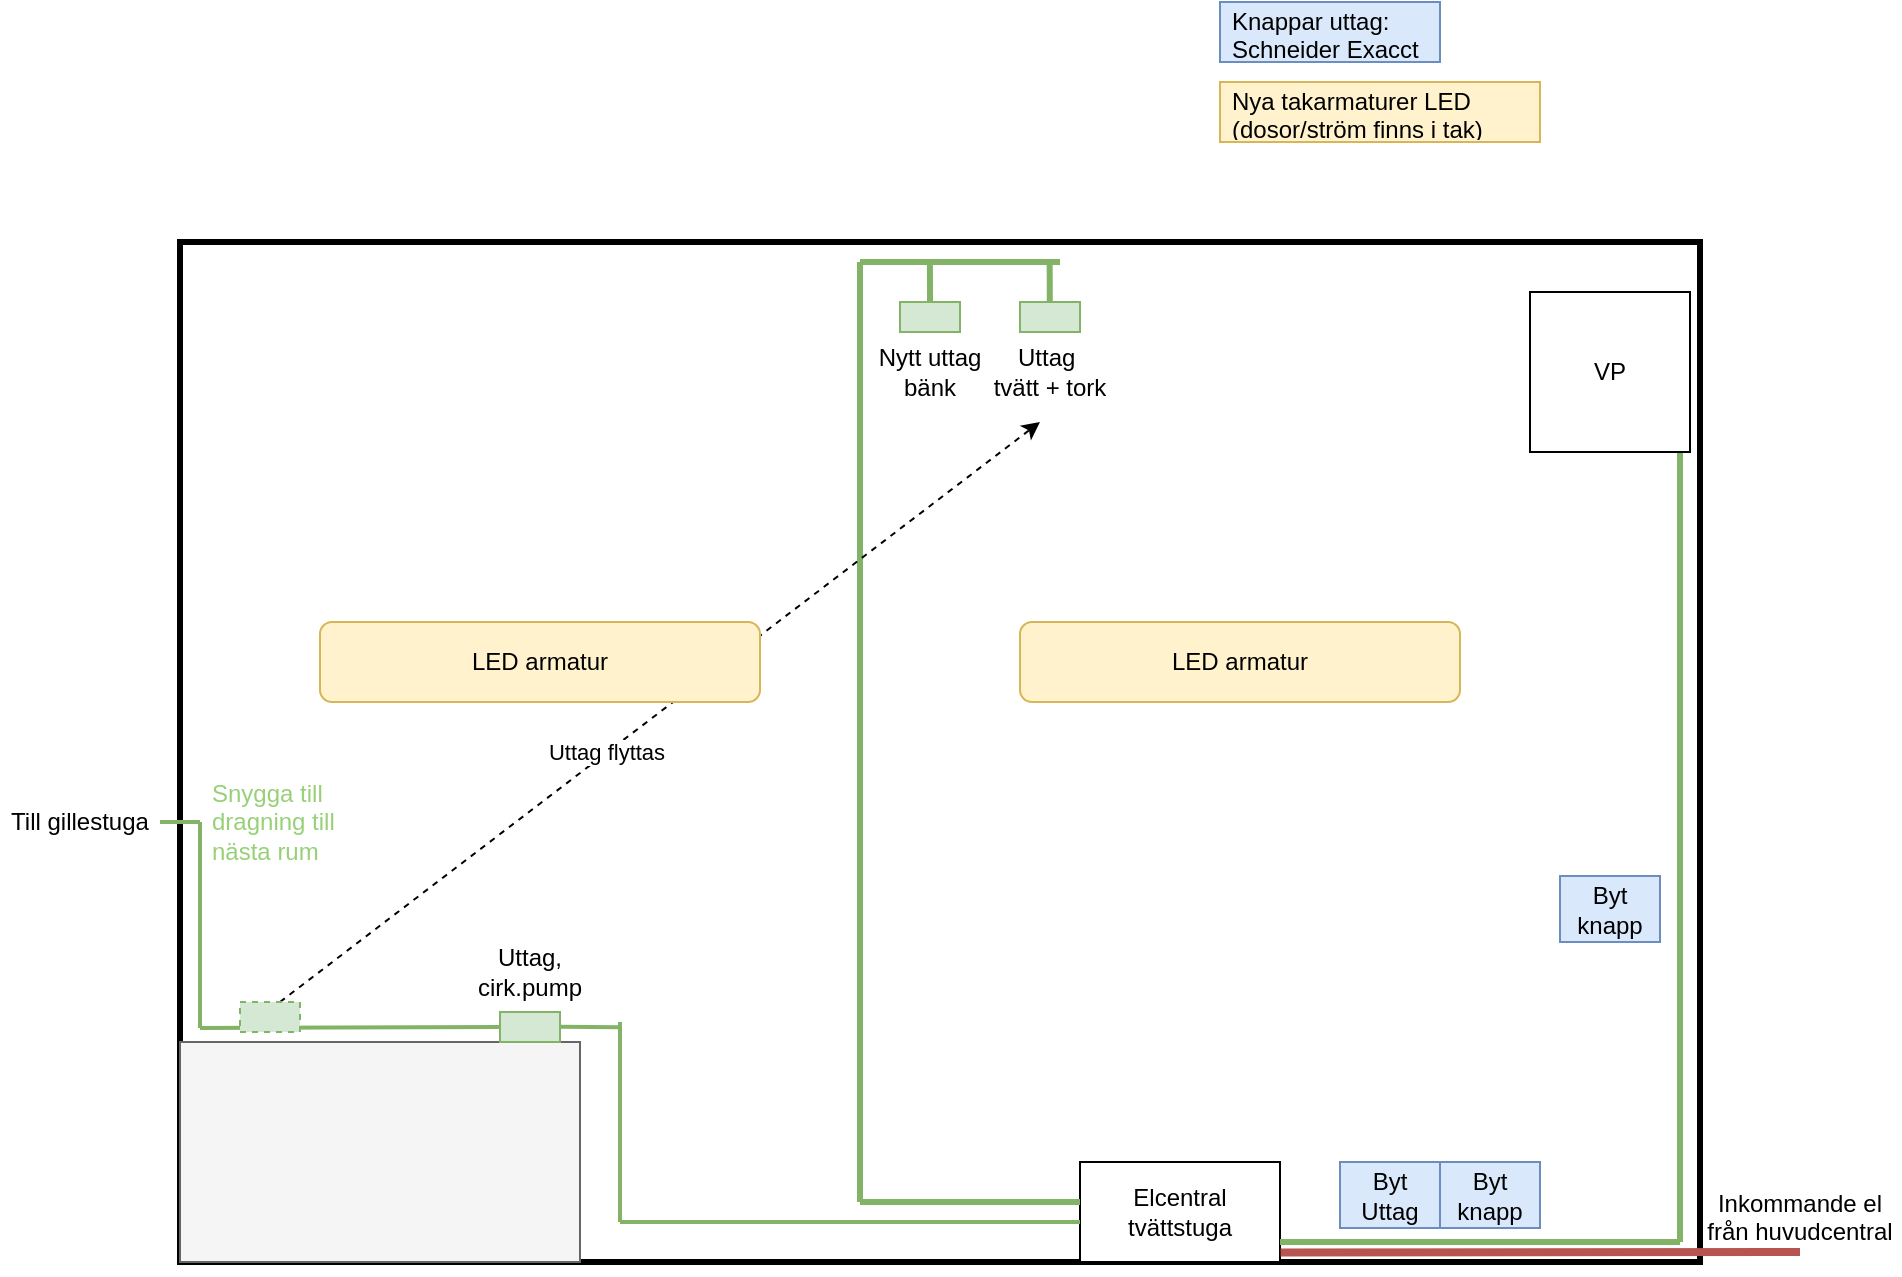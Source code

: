 <mxfile version="26.0.11">
  <diagram name="Sida-1" id="L07-y8UXEJwBaghetgIL">
    <mxGraphModel dx="2019" dy="753" grid="1" gridSize="10" guides="1" tooltips="1" connect="1" arrows="1" fold="1" page="1" pageScale="1" pageWidth="827" pageHeight="1169" math="0" shadow="0">
      <root>
        <mxCell id="0" />
        <mxCell id="1" parent="0" />
        <mxCell id="Rqa-_e-nAdZjuFTvBe6h-2" value="" style="rounded=0;whiteSpace=wrap;html=1;movable=1;resizable=1;rotatable=1;deletable=1;editable=1;locked=0;connectable=1;strokeWidth=3;" vertex="1" parent="1">
          <mxGeometry x="10" y="280" width="760" height="510" as="geometry" />
        </mxCell>
        <mxCell id="Rqa-_e-nAdZjuFTvBe6h-3" value="" style="rounded=0;whiteSpace=wrap;html=1;fillColor=#f5f5f5;fontColor=#333333;strokeColor=#666666;movable=0;resizable=0;rotatable=0;deletable=0;editable=0;locked=1;connectable=0;" vertex="1" parent="1">
          <mxGeometry x="10" y="680" width="200" height="110" as="geometry" />
        </mxCell>
        <mxCell id="Rqa-_e-nAdZjuFTvBe6h-4" value="Elcentral&lt;br&gt;tvättstuga" style="rounded=0;whiteSpace=wrap;html=1;" vertex="1" parent="1">
          <mxGeometry x="460" y="740" width="100" height="50" as="geometry" />
        </mxCell>
        <mxCell id="Rqa-_e-nAdZjuFTvBe6h-5" value="" style="endArrow=none;html=1;rounded=0;fillColor=#d5e8d4;strokeColor=#82b366;strokeWidth=2;" edge="1" parent="1">
          <mxGeometry width="50" height="50" relative="1" as="geometry">
            <mxPoint x="230" y="770" as="sourcePoint" />
            <mxPoint x="460" y="770" as="targetPoint" />
          </mxGeometry>
        </mxCell>
        <mxCell id="Rqa-_e-nAdZjuFTvBe6h-6" value="" style="endArrow=none;html=1;rounded=0;fillColor=#d5e8d4;strokeColor=#82b366;strokeWidth=2;" edge="1" parent="1">
          <mxGeometry width="50" height="50" relative="1" as="geometry">
            <mxPoint x="230" y="770" as="sourcePoint" />
            <mxPoint x="230" y="670" as="targetPoint" />
          </mxGeometry>
        </mxCell>
        <mxCell id="Rqa-_e-nAdZjuFTvBe6h-7" value="" style="endArrow=none;html=1;rounded=0;fillColor=#d5e8d4;strokeColor=#82b366;strokeWidth=2;" edge="1" parent="1" source="Rqa-_e-nAdZjuFTvBe6h-9">
          <mxGeometry width="50" height="50" relative="1" as="geometry">
            <mxPoint x="230" y="670" as="sourcePoint" />
            <mxPoint x="20" y="673" as="targetPoint" />
          </mxGeometry>
        </mxCell>
        <mxCell id="Rqa-_e-nAdZjuFTvBe6h-10" value="" style="endArrow=none;html=1;rounded=0;fillColor=#d5e8d4;strokeColor=#82b366;strokeWidth=2;" edge="1" parent="1">
          <mxGeometry width="50" height="50" relative="1" as="geometry">
            <mxPoint x="230" y="672.67" as="sourcePoint" />
            <mxPoint x="200" y="672.337" as="targetPoint" />
          </mxGeometry>
        </mxCell>
        <mxCell id="Rqa-_e-nAdZjuFTvBe6h-9" value="" style="rounded=0;whiteSpace=wrap;html=1;fillColor=#d5e8d4;strokeColor=#82b366;" vertex="1" parent="1">
          <mxGeometry x="170" y="665" width="30" height="15" as="geometry" />
        </mxCell>
        <mxCell id="Rqa-_e-nAdZjuFTvBe6h-12" value="" style="endArrow=none;html=1;rounded=0;fillColor=#d5e8d4;strokeColor=#82b366;strokeWidth=2;" edge="1" parent="1">
          <mxGeometry width="50" height="50" relative="1" as="geometry">
            <mxPoint x="20" y="570" as="sourcePoint" />
            <mxPoint x="20" y="673" as="targetPoint" />
          </mxGeometry>
        </mxCell>
        <mxCell id="Rqa-_e-nAdZjuFTvBe6h-13" value="" style="endArrow=none;html=1;rounded=0;fillColor=#d5e8d4;strokeColor=#82b366;strokeWidth=2;" edge="1" parent="1">
          <mxGeometry width="50" height="50" relative="1" as="geometry">
            <mxPoint x="20" y="570" as="sourcePoint" />
            <mxPoint y="570" as="targetPoint" />
          </mxGeometry>
        </mxCell>
        <mxCell id="Rqa-_e-nAdZjuFTvBe6h-14" value="Uttag, cirk.pump" style="text;html=1;align=center;verticalAlign=middle;whiteSpace=wrap;rounded=0;" vertex="1" parent="1">
          <mxGeometry x="155" y="630" width="60" height="30" as="geometry" />
        </mxCell>
        <mxCell id="Rqa-_e-nAdZjuFTvBe6h-15" value="Till gillestuga" style="text;html=1;align=center;verticalAlign=middle;whiteSpace=wrap;rounded=0;" vertex="1" parent="1">
          <mxGeometry x="-80" y="555" width="80" height="30" as="geometry" />
        </mxCell>
        <mxCell id="Rqa-_e-nAdZjuFTvBe6h-16" value="" style="endArrow=none;html=1;rounded=0;fillColor=#d5e8d4;strokeColor=#82b366;strokeWidth=3;" edge="1" parent="1">
          <mxGeometry width="50" height="50" relative="1" as="geometry">
            <mxPoint x="350" y="760" as="sourcePoint" />
            <mxPoint x="460" y="760" as="targetPoint" />
          </mxGeometry>
        </mxCell>
        <mxCell id="Rqa-_e-nAdZjuFTvBe6h-17" value="" style="endArrow=none;html=1;rounded=0;fillColor=#d5e8d4;strokeColor=#82b366;strokeWidth=3;" edge="1" parent="1">
          <mxGeometry width="50" height="50" relative="1" as="geometry">
            <mxPoint x="350" y="760" as="sourcePoint" />
            <mxPoint x="350" y="290" as="targetPoint" />
          </mxGeometry>
        </mxCell>
        <mxCell id="Rqa-_e-nAdZjuFTvBe6h-20" value="" style="rounded=0;whiteSpace=wrap;html=1;fillColor=#d5e8d4;strokeColor=#82b366;" vertex="1" parent="1">
          <mxGeometry x="370" y="310" width="30" height="15" as="geometry" />
        </mxCell>
        <mxCell id="Rqa-_e-nAdZjuFTvBe6h-22" value="" style="rounded=0;whiteSpace=wrap;html=1;fillColor=#d5e8d4;strokeColor=#82b366;" vertex="1" parent="1">
          <mxGeometry x="430" y="310" width="30" height="15" as="geometry" />
        </mxCell>
        <mxCell id="Rqa-_e-nAdZjuFTvBe6h-23" value="" style="endArrow=none;html=1;rounded=0;fillColor=#d5e8d4;strokeColor=#82b366;strokeWidth=3;exitX=0.5;exitY=0;exitDx=0;exitDy=0;" edge="1" parent="1" source="Rqa-_e-nAdZjuFTvBe6h-20">
          <mxGeometry width="50" height="50" relative="1" as="geometry">
            <mxPoint x="384.92" y="320" as="sourcePoint" />
            <mxPoint x="384.92" y="290" as="targetPoint" />
            <Array as="points">
              <mxPoint x="385" y="300" />
            </Array>
          </mxGeometry>
        </mxCell>
        <mxCell id="Rqa-_e-nAdZjuFTvBe6h-24" value="" style="endArrow=none;html=1;rounded=0;fillColor=#d5e8d4;strokeColor=#82b366;strokeWidth=3;" edge="1" parent="1">
          <mxGeometry width="50" height="50" relative="1" as="geometry">
            <mxPoint x="350" y="290" as="sourcePoint" />
            <mxPoint x="450" y="290" as="targetPoint" />
          </mxGeometry>
        </mxCell>
        <mxCell id="Rqa-_e-nAdZjuFTvBe6h-27" value="" style="endArrow=none;html=1;rounded=0;fillColor=#d5e8d4;strokeColor=#82b366;strokeWidth=3;exitX=0.5;exitY=0;exitDx=0;exitDy=0;" edge="1" parent="1">
          <mxGeometry width="50" height="50" relative="1" as="geometry">
            <mxPoint x="444.88" y="310" as="sourcePoint" />
            <mxPoint x="444.8" y="290" as="targetPoint" />
            <Array as="points">
              <mxPoint x="444.88" y="300" />
            </Array>
          </mxGeometry>
        </mxCell>
        <mxCell id="Rqa-_e-nAdZjuFTvBe6h-28" value="Uttag&amp;nbsp;&lt;div&gt;tvätt + tork&lt;/div&gt;" style="text;html=1;align=center;verticalAlign=middle;whiteSpace=wrap;rounded=0;" vertex="1" parent="1">
          <mxGeometry x="415" y="330" width="60" height="30" as="geometry" />
        </mxCell>
        <mxCell id="Rqa-_e-nAdZjuFTvBe6h-29" value="Nytt uttag bänk" style="text;html=1;align=center;verticalAlign=middle;whiteSpace=wrap;rounded=0;" vertex="1" parent="1">
          <mxGeometry x="355" y="330" width="60" height="30" as="geometry" />
        </mxCell>
        <mxCell id="Rqa-_e-nAdZjuFTvBe6h-30" value="" style="endArrow=none;html=1;rounded=0;fillColor=#d5e8d4;strokeColor=#82b366;strokeWidth=3;" edge="1" parent="1">
          <mxGeometry width="50" height="50" relative="1" as="geometry">
            <mxPoint x="760" y="780" as="sourcePoint" />
            <mxPoint x="760" y="340" as="targetPoint" />
          </mxGeometry>
        </mxCell>
        <mxCell id="Rqa-_e-nAdZjuFTvBe6h-31" value="" style="endArrow=none;html=1;rounded=0;fillColor=#d5e8d4;strokeColor=#82b366;strokeWidth=3;" edge="1" parent="1">
          <mxGeometry width="50" height="50" relative="1" as="geometry">
            <mxPoint x="760" y="780" as="sourcePoint" />
            <mxPoint x="560" y="780" as="targetPoint" />
          </mxGeometry>
        </mxCell>
        <mxCell id="Rqa-_e-nAdZjuFTvBe6h-36" value="" style="endArrow=classic;html=1;rounded=0;dashed=1;" edge="1" parent="1">
          <mxGeometry width="50" height="50" relative="1" as="geometry">
            <mxPoint x="60" y="660" as="sourcePoint" />
            <mxPoint x="440" y="370" as="targetPoint" />
          </mxGeometry>
        </mxCell>
        <mxCell id="Rqa-_e-nAdZjuFTvBe6h-37" value="Uttag flyttas" style="edgeLabel;html=1;align=center;verticalAlign=middle;resizable=0;points=[];" vertex="1" connectable="0" parent="Rqa-_e-nAdZjuFTvBe6h-36">
          <mxGeometry x="-0.14" y="1" relative="1" as="geometry">
            <mxPoint as="offset" />
          </mxGeometry>
        </mxCell>
        <mxCell id="Rqa-_e-nAdZjuFTvBe6h-39" value="" style="rounded=0;whiteSpace=wrap;html=1;fillColor=#d5e8d4;strokeColor=#82b366;dashed=1;" vertex="1" parent="1">
          <mxGeometry x="40" y="660" width="30" height="15" as="geometry" />
        </mxCell>
        <mxCell id="Rqa-_e-nAdZjuFTvBe6h-41" value="Byt knapp" style="rounded=0;whiteSpace=wrap;html=1;fillColor=#dae8fc;strokeColor=#6c8ebf;" vertex="1" parent="1">
          <mxGeometry x="640" y="740" width="50" height="33" as="geometry" />
        </mxCell>
        <mxCell id="Rqa-_e-nAdZjuFTvBe6h-42" value="Byt knapp" style="rounded=0;whiteSpace=wrap;html=1;fillColor=#dae8fc;strokeColor=#6c8ebf;" vertex="1" parent="1">
          <mxGeometry x="700" y="597" width="50" height="33" as="geometry" />
        </mxCell>
        <mxCell id="Rqa-_e-nAdZjuFTvBe6h-43" value="Knappar uttag: Schneider Exacct vit" style="text;strokeColor=#6c8ebf;fillColor=#dae8fc;align=left;verticalAlign=middle;spacingLeft=4;spacingRight=4;overflow=hidden;points=[[0,0.5],[1,0.5]];portConstraint=eastwest;rotatable=0;whiteSpace=wrap;html=1;" vertex="1" parent="1">
          <mxGeometry x="530" y="160" width="110" height="30" as="geometry" />
        </mxCell>
        <mxCell id="Rqa-_e-nAdZjuFTvBe6h-44" value="Byt Uttag" style="rounded=0;whiteSpace=wrap;html=1;fillColor=#dae8fc;strokeColor=#6c8ebf;" vertex="1" parent="1">
          <mxGeometry x="590" y="740" width="50" height="33" as="geometry" />
        </mxCell>
        <mxCell id="Rqa-_e-nAdZjuFTvBe6h-47" value="LED armatur" style="rounded=1;whiteSpace=wrap;html=1;fillColor=#fff2cc;strokeColor=#d6b656;" vertex="1" parent="1">
          <mxGeometry x="80" y="470" width="220" height="40" as="geometry" />
        </mxCell>
        <mxCell id="Rqa-_e-nAdZjuFTvBe6h-49" value="LED armatur" style="rounded=1;whiteSpace=wrap;html=1;fillColor=#fff2cc;strokeColor=#d6b656;" vertex="1" parent="1">
          <mxGeometry x="430" y="470" width="220" height="40" as="geometry" />
        </mxCell>
        <mxCell id="Rqa-_e-nAdZjuFTvBe6h-51" value="Nya takarmaturer LED (dosor/ström finns i tak)" style="text;strokeColor=#d6b656;fillColor=#fff2cc;align=left;verticalAlign=middle;spacingLeft=4;spacingRight=4;overflow=hidden;points=[[0,0.5],[1,0.5]];portConstraint=eastwest;rotatable=0;whiteSpace=wrap;html=1;" vertex="1" parent="1">
          <mxGeometry x="530" y="200" width="160" height="30" as="geometry" />
        </mxCell>
        <mxCell id="Rqa-_e-nAdZjuFTvBe6h-52" value="Snygga till dragning till nästa rum" style="text;strokeColor=none;fillColor=none;align=left;verticalAlign=middle;spacingLeft=4;spacingRight=4;overflow=hidden;points=[[0,0.5],[1,0.5]];portConstraint=eastwest;rotatable=0;whiteSpace=wrap;html=1;fontColor=#97D077;" vertex="1" parent="1">
          <mxGeometry x="20" y="535" width="90" height="70" as="geometry" />
        </mxCell>
        <mxCell id="Rqa-_e-nAdZjuFTvBe6h-53" value="VP" style="whiteSpace=wrap;html=1;aspect=fixed;" vertex="1" parent="1">
          <mxGeometry x="685" y="305" width="80" height="80" as="geometry" />
        </mxCell>
        <mxCell id="Rqa-_e-nAdZjuFTvBe6h-54" value="" style="endArrow=none;html=1;rounded=0;fillColor=#f8cecc;strokeColor=#b85450;strokeWidth=4;exitX=1.003;exitY=0.906;exitDx=0;exitDy=0;exitPerimeter=0;" edge="1" parent="1" source="Rqa-_e-nAdZjuFTvBe6h-4">
          <mxGeometry width="50" height="50" relative="1" as="geometry">
            <mxPoint x="770" y="780" as="sourcePoint" />
            <mxPoint x="820" y="785" as="targetPoint" />
          </mxGeometry>
        </mxCell>
        <mxCell id="Rqa-_e-nAdZjuFTvBe6h-55" value="Inkommande el från huvudcentral&lt;div&gt;&lt;br&gt;&lt;/div&gt;" style="text;html=1;align=center;verticalAlign=middle;whiteSpace=wrap;rounded=0;" vertex="1" parent="1">
          <mxGeometry x="770" y="760" width="100" height="30" as="geometry" />
        </mxCell>
      </root>
    </mxGraphModel>
  </diagram>
</mxfile>
